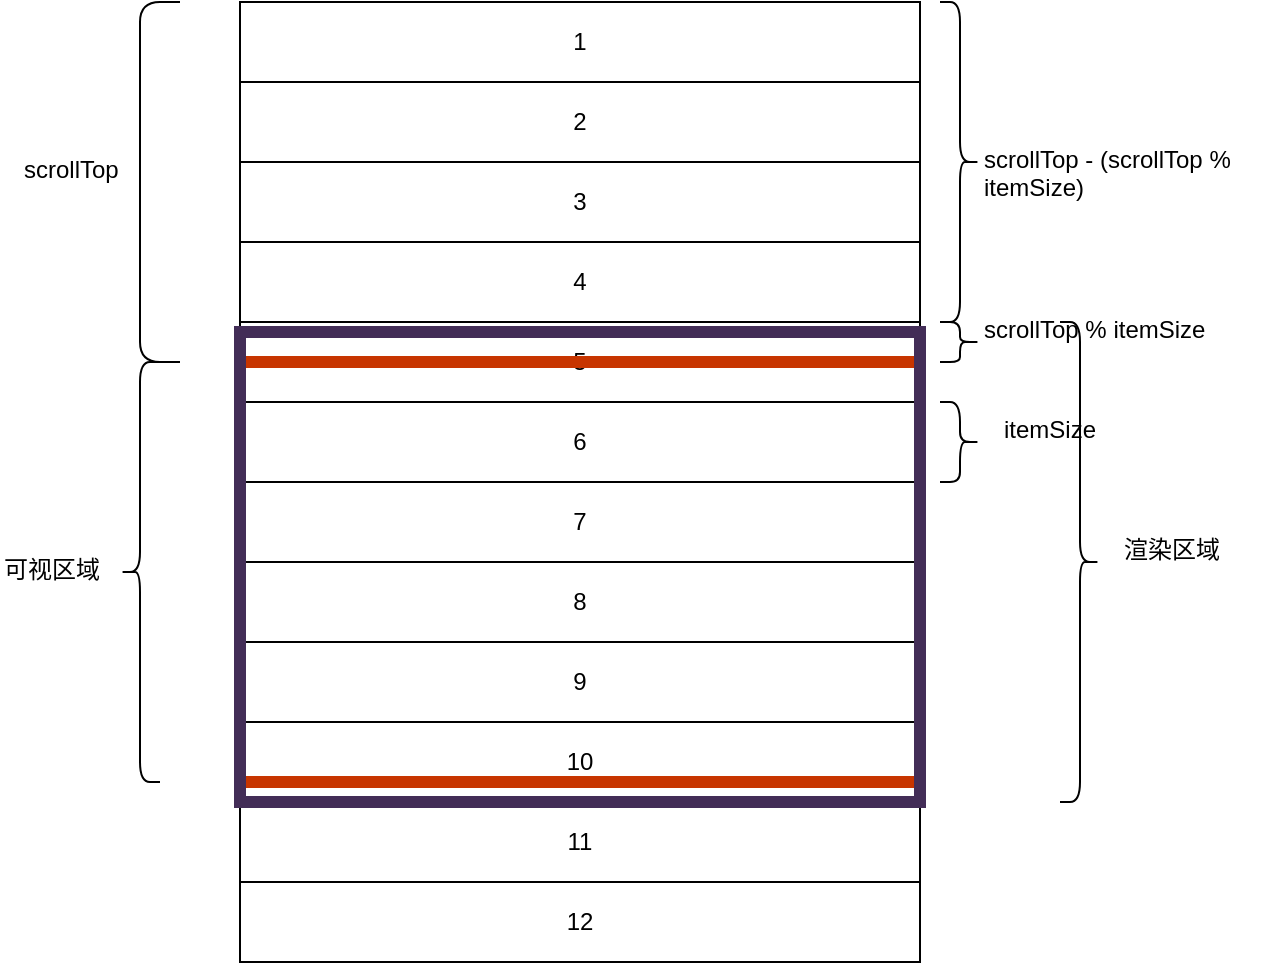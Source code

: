 <mxfile>
    <diagram id="bqJGFWPzIaBEPvLrbqu7" name="第 1 页">
        <mxGraphModel dx="628" dy="662" grid="1" gridSize="10" guides="1" tooltips="1" connect="1" arrows="1" fold="1" page="1" pageScale="1" pageWidth="827" pageHeight="1169" math="0" shadow="0">
            <root>
                <mxCell id="0"/>
                <mxCell id="1" parent="0"/>
                <mxCell id="2" value="" style="rounded=0;whiteSpace=wrap;html=1;" vertex="1" parent="1">
                    <mxGeometry x="130" y="90" width="340" height="480" as="geometry"/>
                </mxCell>
                <mxCell id="6" value="1" style="rounded=0;whiteSpace=wrap;html=1;" vertex="1" parent="1">
                    <mxGeometry x="130" y="90" width="340" height="40" as="geometry"/>
                </mxCell>
                <mxCell id="8" value="2" style="rounded=0;whiteSpace=wrap;html=1;" vertex="1" parent="1">
                    <mxGeometry x="130" y="130" width="340" height="40" as="geometry"/>
                </mxCell>
                <mxCell id="9" value="3" style="rounded=0;whiteSpace=wrap;html=1;" vertex="1" parent="1">
                    <mxGeometry x="130" y="170" width="340" height="40" as="geometry"/>
                </mxCell>
                <mxCell id="10" value="4" style="rounded=0;whiteSpace=wrap;html=1;" vertex="1" parent="1">
                    <mxGeometry x="130" y="210" width="340" height="40" as="geometry"/>
                </mxCell>
                <mxCell id="11" value="5" style="rounded=0;whiteSpace=wrap;html=1;" vertex="1" parent="1">
                    <mxGeometry x="130" y="250" width="340" height="40" as="geometry"/>
                </mxCell>
                <mxCell id="13" value="9" style="rounded=0;whiteSpace=wrap;html=1;" vertex="1" parent="1">
                    <mxGeometry x="130" y="410" width="340" height="40" as="geometry"/>
                </mxCell>
                <mxCell id="14" value="8" style="rounded=0;whiteSpace=wrap;html=1;" vertex="1" parent="1">
                    <mxGeometry x="130" y="370" width="340" height="40" as="geometry"/>
                </mxCell>
                <mxCell id="15" value="7" style="rounded=0;whiteSpace=wrap;html=1;" vertex="1" parent="1">
                    <mxGeometry x="130" y="330" width="340" height="40" as="geometry"/>
                </mxCell>
                <mxCell id="16" value="6" style="rounded=0;whiteSpace=wrap;html=1;" vertex="1" parent="1">
                    <mxGeometry x="130" y="290" width="340" height="40" as="geometry"/>
                </mxCell>
                <mxCell id="17" value="11" style="rounded=0;whiteSpace=wrap;html=1;" vertex="1" parent="1">
                    <mxGeometry x="130" y="490" width="340" height="40" as="geometry"/>
                </mxCell>
                <mxCell id="18" value="10" style="rounded=0;whiteSpace=wrap;html=1;" vertex="1" parent="1">
                    <mxGeometry x="130" y="450" width="340" height="40" as="geometry"/>
                </mxCell>
                <mxCell id="19" value="12" style="rounded=0;whiteSpace=wrap;html=1;" vertex="1" parent="1">
                    <mxGeometry x="130" y="530" width="340" height="40" as="geometry"/>
                </mxCell>
                <mxCell id="5" value="" style="rounded=0;whiteSpace=wrap;html=1;fillColor=none;fontColor=#000000;strokeColor=#C73500;strokeWidth=6;" vertex="1" parent="1">
                    <mxGeometry x="130" y="270" width="340" height="210" as="geometry"/>
                </mxCell>
                <mxCell id="20" value="" style="shape=curlyBracket;whiteSpace=wrap;html=1;rounded=1;fillColor=none;size=0;" vertex="1" parent="1">
                    <mxGeometry x="80" y="90" width="20" height="180" as="geometry"/>
                </mxCell>
                <mxCell id="23" value="scrollTop" style="text;whiteSpace=wrap;html=1;" vertex="1" parent="1">
                    <mxGeometry x="20" y="160" width="80" height="40" as="geometry"/>
                </mxCell>
                <mxCell id="24" value="" style="shape=curlyBracket;whiteSpace=wrap;html=1;rounded=1;fillColor=none;" vertex="1" parent="1">
                    <mxGeometry x="70" y="270" width="20" height="210" as="geometry"/>
                </mxCell>
                <mxCell id="25" value="可视区域" style="text;whiteSpace=wrap;html=1;" vertex="1" parent="1">
                    <mxGeometry x="10" y="360" width="80" height="40" as="geometry"/>
                </mxCell>
                <mxCell id="26" value="" style="shape=curlyBracket;whiteSpace=wrap;html=1;rounded=1;flipH=1;fillColor=none;" vertex="1" parent="1">
                    <mxGeometry x="480" y="290" width="20" height="40" as="geometry"/>
                </mxCell>
                <mxCell id="27" value="itemSize" style="text;whiteSpace=wrap;html=1;" vertex="1" parent="1">
                    <mxGeometry x="510" y="290" width="80" height="40" as="geometry"/>
                </mxCell>
                <mxCell id="28" value="" style="shape=curlyBracket;whiteSpace=wrap;html=1;rounded=1;flipH=1;fillColor=none;" vertex="1" parent="1">
                    <mxGeometry x="480" y="250" width="20" height="20" as="geometry"/>
                </mxCell>
                <mxCell id="30" value="scrollTop % itemSize" style="text;whiteSpace=wrap;html=1;" vertex="1" parent="1">
                    <mxGeometry x="500" y="240" width="130" height="40" as="geometry"/>
                </mxCell>
                <mxCell id="32" value="" style="shape=curlyBracket;whiteSpace=wrap;html=1;rounded=1;flipH=1;fillColor=none;" vertex="1" parent="1">
                    <mxGeometry x="480" y="90" width="20" height="160" as="geometry"/>
                </mxCell>
                <mxCell id="33" value="scrollTop - (scrollTop % itemSize)" style="text;whiteSpace=wrap;html=1;" vertex="1" parent="1">
                    <mxGeometry x="500" y="155" width="140" height="30" as="geometry"/>
                </mxCell>
                <mxCell id="35" value="" style="rounded=0;whiteSpace=wrap;html=1;fillColor=none;fontColor=#ffffff;strokeColor=#432D57;strokeWidth=6;" vertex="1" parent="1">
                    <mxGeometry x="130" y="255" width="340" height="235" as="geometry"/>
                </mxCell>
                <mxCell id="36" value="" style="shape=curlyBracket;whiteSpace=wrap;html=1;rounded=1;flipH=1;strokeWidth=1;fillColor=none;" vertex="1" parent="1">
                    <mxGeometry x="540" y="250" width="20" height="240" as="geometry"/>
                </mxCell>
                <mxCell id="37" value="渲染区域" style="text;whiteSpace=wrap;html=1;" vertex="1" parent="1">
                    <mxGeometry x="570" y="350" width="80" height="40" as="geometry"/>
                </mxCell>
            </root>
        </mxGraphModel>
    </diagram>
</mxfile>